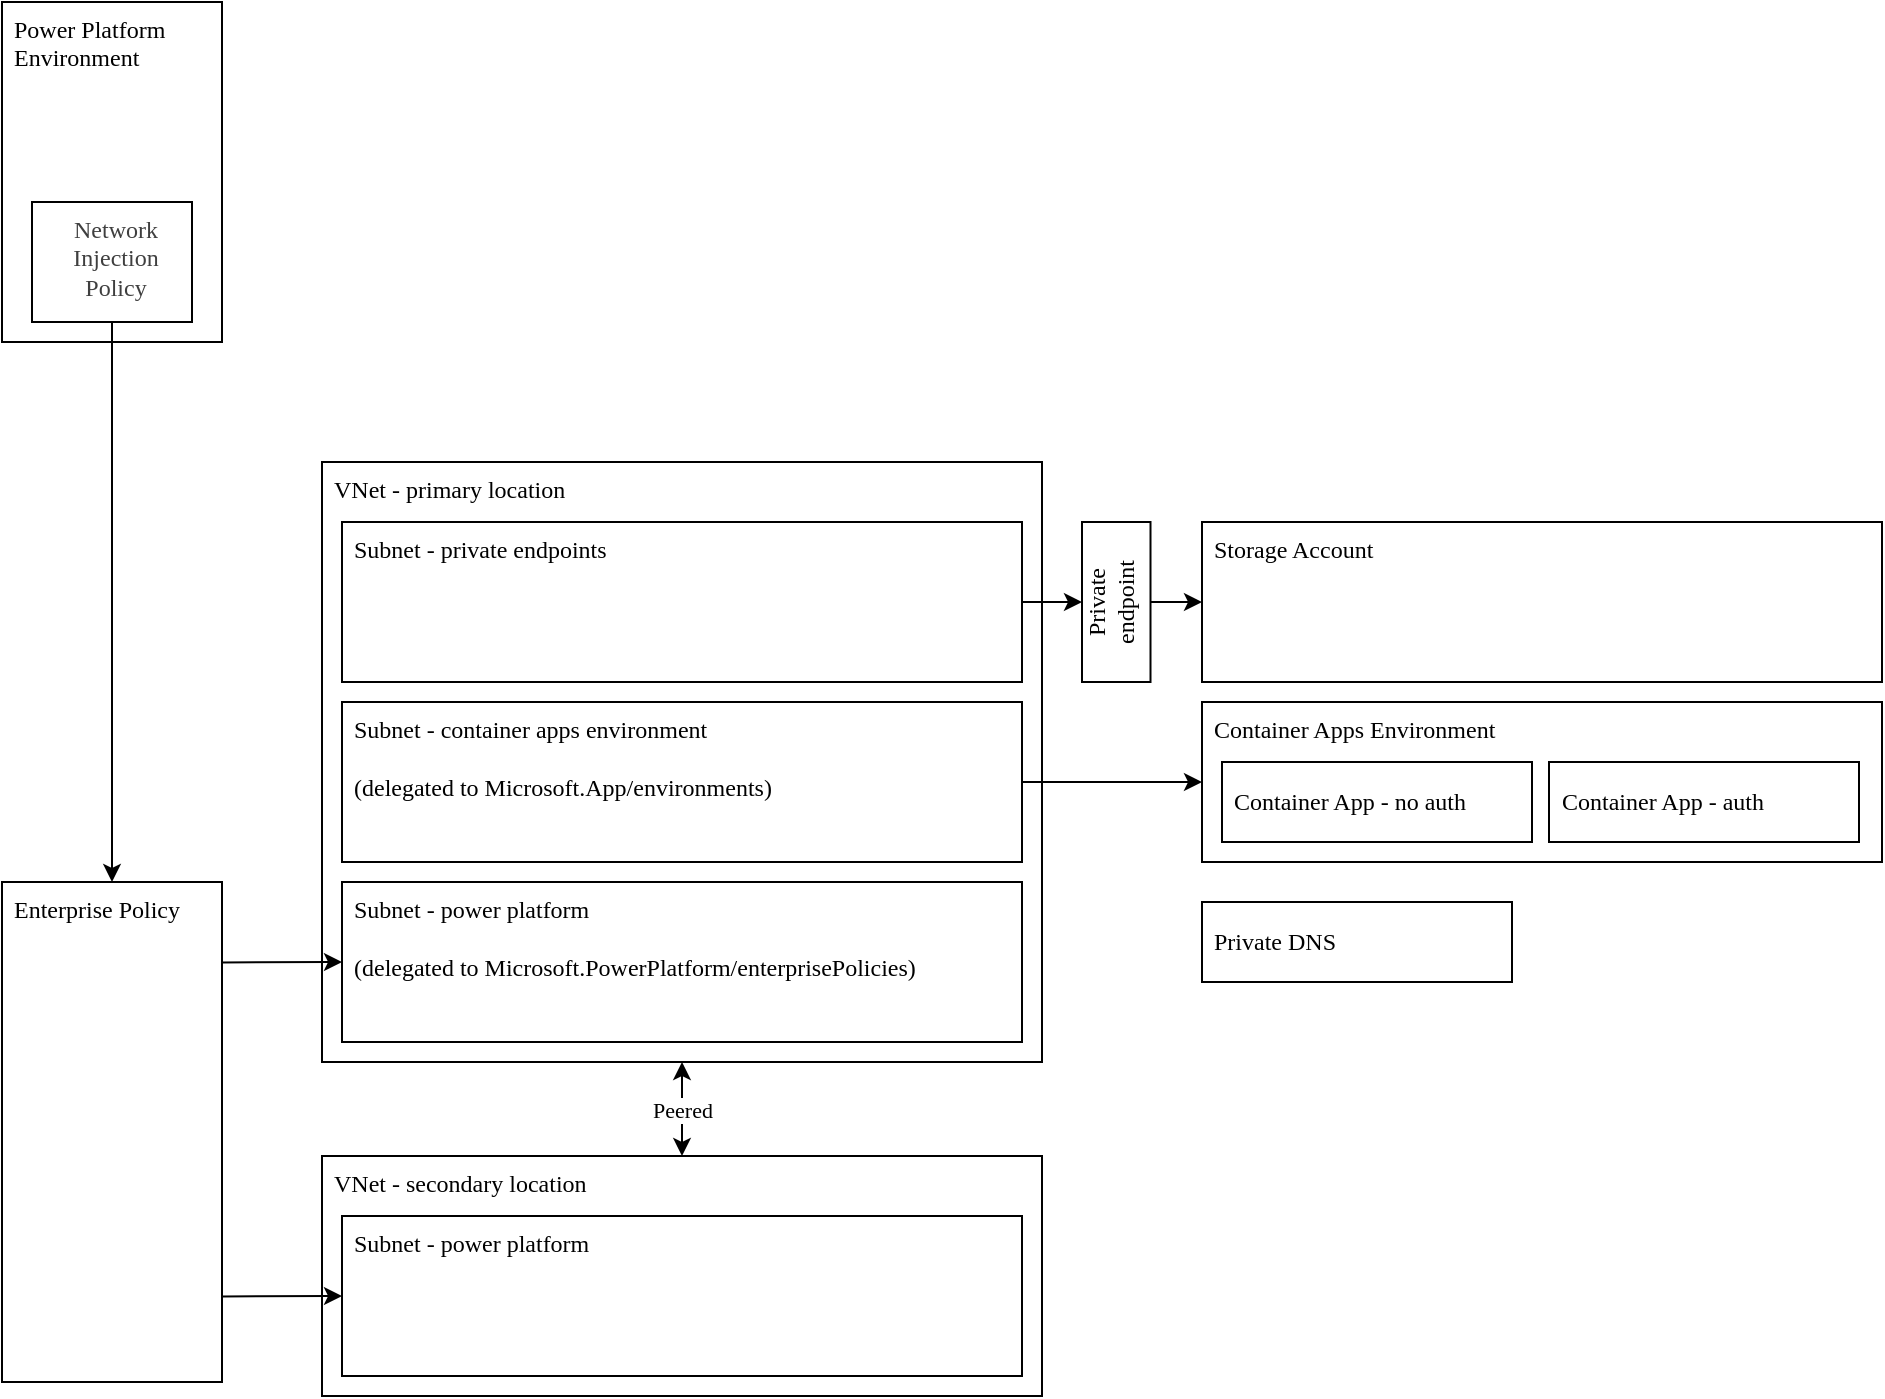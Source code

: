 <mxfile>
    <diagram id="5y4LlAmNi_XPBIc4W9uz" name="Page-1">
        <mxGraphModel dx="772" dy="628" grid="1" gridSize="10" guides="1" tooltips="1" connect="1" arrows="1" fold="1" page="1" pageScale="1" pageWidth="1169" pageHeight="827" math="0" shadow="0">
            <root>
                <mxCell id="0"/>
                <mxCell id="1" parent="0"/>
                <mxCell id="2" value="VNet - primary location" style="rounded=1;whiteSpace=wrap;html=1;arcSize=0;align=left;verticalAlign=top;fontFamily=Tahoma;spacingLeft=4;" vertex="1" parent="1">
                    <mxGeometry x="260" y="260" width="360" height="300" as="geometry"/>
                </mxCell>
                <mxCell id="4" value="Peered" style="edgeStyle=none;html=1;startArrow=classic;startFill=1;fontFamily=Tahoma;" edge="1" parent="1" source="3" target="2">
                    <mxGeometry relative="1" as="geometry"/>
                </mxCell>
                <mxCell id="3" value="VNet - secondary location" style="rounded=1;whiteSpace=wrap;html=1;arcSize=0;align=left;verticalAlign=top;fontFamily=Tahoma;spacingLeft=4;" vertex="1" parent="1">
                    <mxGeometry x="260" y="607" width="360" height="120" as="geometry"/>
                </mxCell>
                <mxCell id="24" style="edgeStyle=none;html=1;exitX=1;exitY=0.5;exitDx=0;exitDy=0;entryX=0;entryY=0.5;entryDx=0;entryDy=0;" edge="1" parent="1" source="7" target="10">
                    <mxGeometry relative="1" as="geometry"/>
                </mxCell>
                <mxCell id="7" value="Subnet - container apps environment&lt;div&gt;&lt;font color=&quot;#000000&quot;&gt;&lt;br&gt;&lt;/font&gt;&lt;div&gt;(delegated to&amp;nbsp;Microsoft.App/environments)&lt;/div&gt;&lt;/div&gt;" style="rounded=1;whiteSpace=wrap;html=1;arcSize=0;align=left;verticalAlign=top;fontFamily=Tahoma;spacingLeft=4;" vertex="1" parent="1">
                    <mxGeometry x="270" y="380" width="340" height="80" as="geometry"/>
                </mxCell>
                <mxCell id="10" value="Container Apps Environment" style="rounded=1;whiteSpace=wrap;html=1;arcSize=0;align=left;verticalAlign=top;fontFamily=Tahoma;spacingLeft=4;" vertex="1" parent="1">
                    <mxGeometry x="700" y="380" width="340" height="80" as="geometry"/>
                </mxCell>
                <mxCell id="11" value="Private DNS" style="rounded=1;whiteSpace=wrap;html=1;arcSize=0;align=left;verticalAlign=middle;fontFamily=Tahoma;spacingLeft=4;" vertex="1" parent="1">
                    <mxGeometry x="700" y="480" width="155" height="40" as="geometry"/>
                </mxCell>
                <mxCell id="12" value="Container App - auth" style="rounded=1;whiteSpace=wrap;html=1;arcSize=0;align=left;verticalAlign=middle;fontFamily=Tahoma;spacingLeft=4;" vertex="1" parent="1">
                    <mxGeometry x="873.5" y="410" width="155" height="40" as="geometry"/>
                </mxCell>
                <mxCell id="13" value="Storage Account" style="rounded=1;whiteSpace=wrap;html=1;arcSize=0;align=left;verticalAlign=top;fontFamily=Tahoma;spacingLeft=4;" vertex="1" parent="1">
                    <mxGeometry x="700" y="290" width="340" height="80" as="geometry"/>
                </mxCell>
                <mxCell id="25" style="edgeStyle=none;html=1;exitX=1;exitY=0.5;exitDx=0;exitDy=0;entryX=1;entryY=0.5;entryDx=0;entryDy=0;" edge="1" parent="1" source="14" target="23">
                    <mxGeometry relative="1" as="geometry"/>
                </mxCell>
                <mxCell id="14" value="Subnet - private endpoints" style="rounded=1;whiteSpace=wrap;html=1;arcSize=0;align=left;verticalAlign=top;fontFamily=Tahoma;spacingLeft=4;" vertex="1" parent="1">
                    <mxGeometry x="270" y="290" width="340" height="80" as="geometry"/>
                </mxCell>
                <mxCell id="20" style="edgeStyle=none;html=1;exitX=0;exitY=0.5;exitDx=0;exitDy=0;entryX=0.997;entryY=0.161;entryDx=0;entryDy=0;entryPerimeter=0;endArrow=none;endFill=0;startArrow=classic;startFill=1;" edge="1" parent="1" source="15" target="17">
                    <mxGeometry relative="1" as="geometry"/>
                </mxCell>
                <mxCell id="15" value="Subnet - power platform&lt;div&gt;&lt;font color=&quot;#000000&quot;&gt;&lt;br&gt;&lt;/font&gt;&lt;div&gt;(delegated to&amp;nbsp;Microsoft.PowerPlatform/enterprisePolicies)&lt;/div&gt;&lt;/div&gt;" style="rounded=1;whiteSpace=wrap;html=1;arcSize=0;align=left;verticalAlign=top;fontFamily=Tahoma;spacingLeft=4;" vertex="1" parent="1">
                    <mxGeometry x="270" y="470" width="340" height="80" as="geometry"/>
                </mxCell>
                <mxCell id="21" style="edgeStyle=none;html=1;exitX=0;exitY=0.5;exitDx=0;exitDy=0;entryX=1.001;entryY=0.829;entryDx=0;entryDy=0;entryPerimeter=0;startArrow=classic;startFill=1;endArrow=none;endFill=0;" edge="1" parent="1" source="16" target="17">
                    <mxGeometry relative="1" as="geometry"/>
                </mxCell>
                <mxCell id="16" value="Subnet - power platform" style="rounded=1;whiteSpace=wrap;html=1;arcSize=0;align=left;verticalAlign=top;fontFamily=Tahoma;spacingLeft=4;" vertex="1" parent="1">
                    <mxGeometry x="270" y="637" width="340" height="80" as="geometry"/>
                </mxCell>
                <mxCell id="17" value="Enterprise Policy" style="rounded=1;whiteSpace=wrap;html=1;arcSize=0;align=left;verticalAlign=top;fontFamily=Tahoma;spacingLeft=4;" vertex="1" parent="1">
                    <mxGeometry x="100" y="470" width="110" height="250" as="geometry"/>
                </mxCell>
                <mxCell id="22" value="Container App - no auth" style="rounded=1;whiteSpace=wrap;html=1;arcSize=0;align=left;verticalAlign=middle;fontFamily=Tahoma;spacingLeft=4;" vertex="1" parent="1">
                    <mxGeometry x="710" y="410" width="155" height="40" as="geometry"/>
                </mxCell>
                <mxCell id="26" style="edgeStyle=none;html=1;exitX=0;exitY=0.5;exitDx=0;exitDy=0;entryX=0;entryY=0.5;entryDx=0;entryDy=0;" edge="1" parent="1" source="23" target="13">
                    <mxGeometry relative="1" as="geometry"/>
                </mxCell>
                <mxCell id="23" value="Private endpoint" style="rounded=1;whiteSpace=wrap;html=1;arcSize=0;align=center;verticalAlign=middle;fontFamily=Tahoma;spacingLeft=4;rotation=-180;textDirection=vertical-rl;" vertex="1" parent="1">
                    <mxGeometry x="640" y="290" width="34.25" height="80" as="geometry"/>
                </mxCell>
                <mxCell id="27" value="Power Platform Environment&lt;div&gt;&lt;br&gt;&lt;/div&gt;&lt;div&gt;&lt;br&gt;&lt;/div&gt;" style="rounded=1;whiteSpace=wrap;html=1;arcSize=0;align=left;verticalAlign=top;fontFamily=Tahoma;spacingLeft=4;" vertex="1" parent="1">
                    <mxGeometry x="100" y="30" width="110" height="170" as="geometry"/>
                </mxCell>
                <mxCell id="30" value="&lt;div&gt;&lt;span style=&quot;color: rgb(63, 63, 63);&quot;&gt;Network Injection Policy&lt;/span&gt;&lt;/div&gt;" style="rounded=1;whiteSpace=wrap;html=1;arcSize=0;align=center;verticalAlign=top;fontFamily=Tahoma;spacingLeft=4;" vertex="1" parent="1">
                    <mxGeometry x="115" y="130" width="80" height="60" as="geometry"/>
                </mxCell>
                <mxCell id="29" style="edgeStyle=none;html=1;exitX=0.5;exitY=1;exitDx=0;exitDy=0;entryX=0.5;entryY=0;entryDx=0;entryDy=0;" edge="1" parent="1" source="30" target="17">
                    <mxGeometry relative="1" as="geometry"/>
                </mxCell>
            </root>
        </mxGraphModel>
    </diagram>
</mxfile>